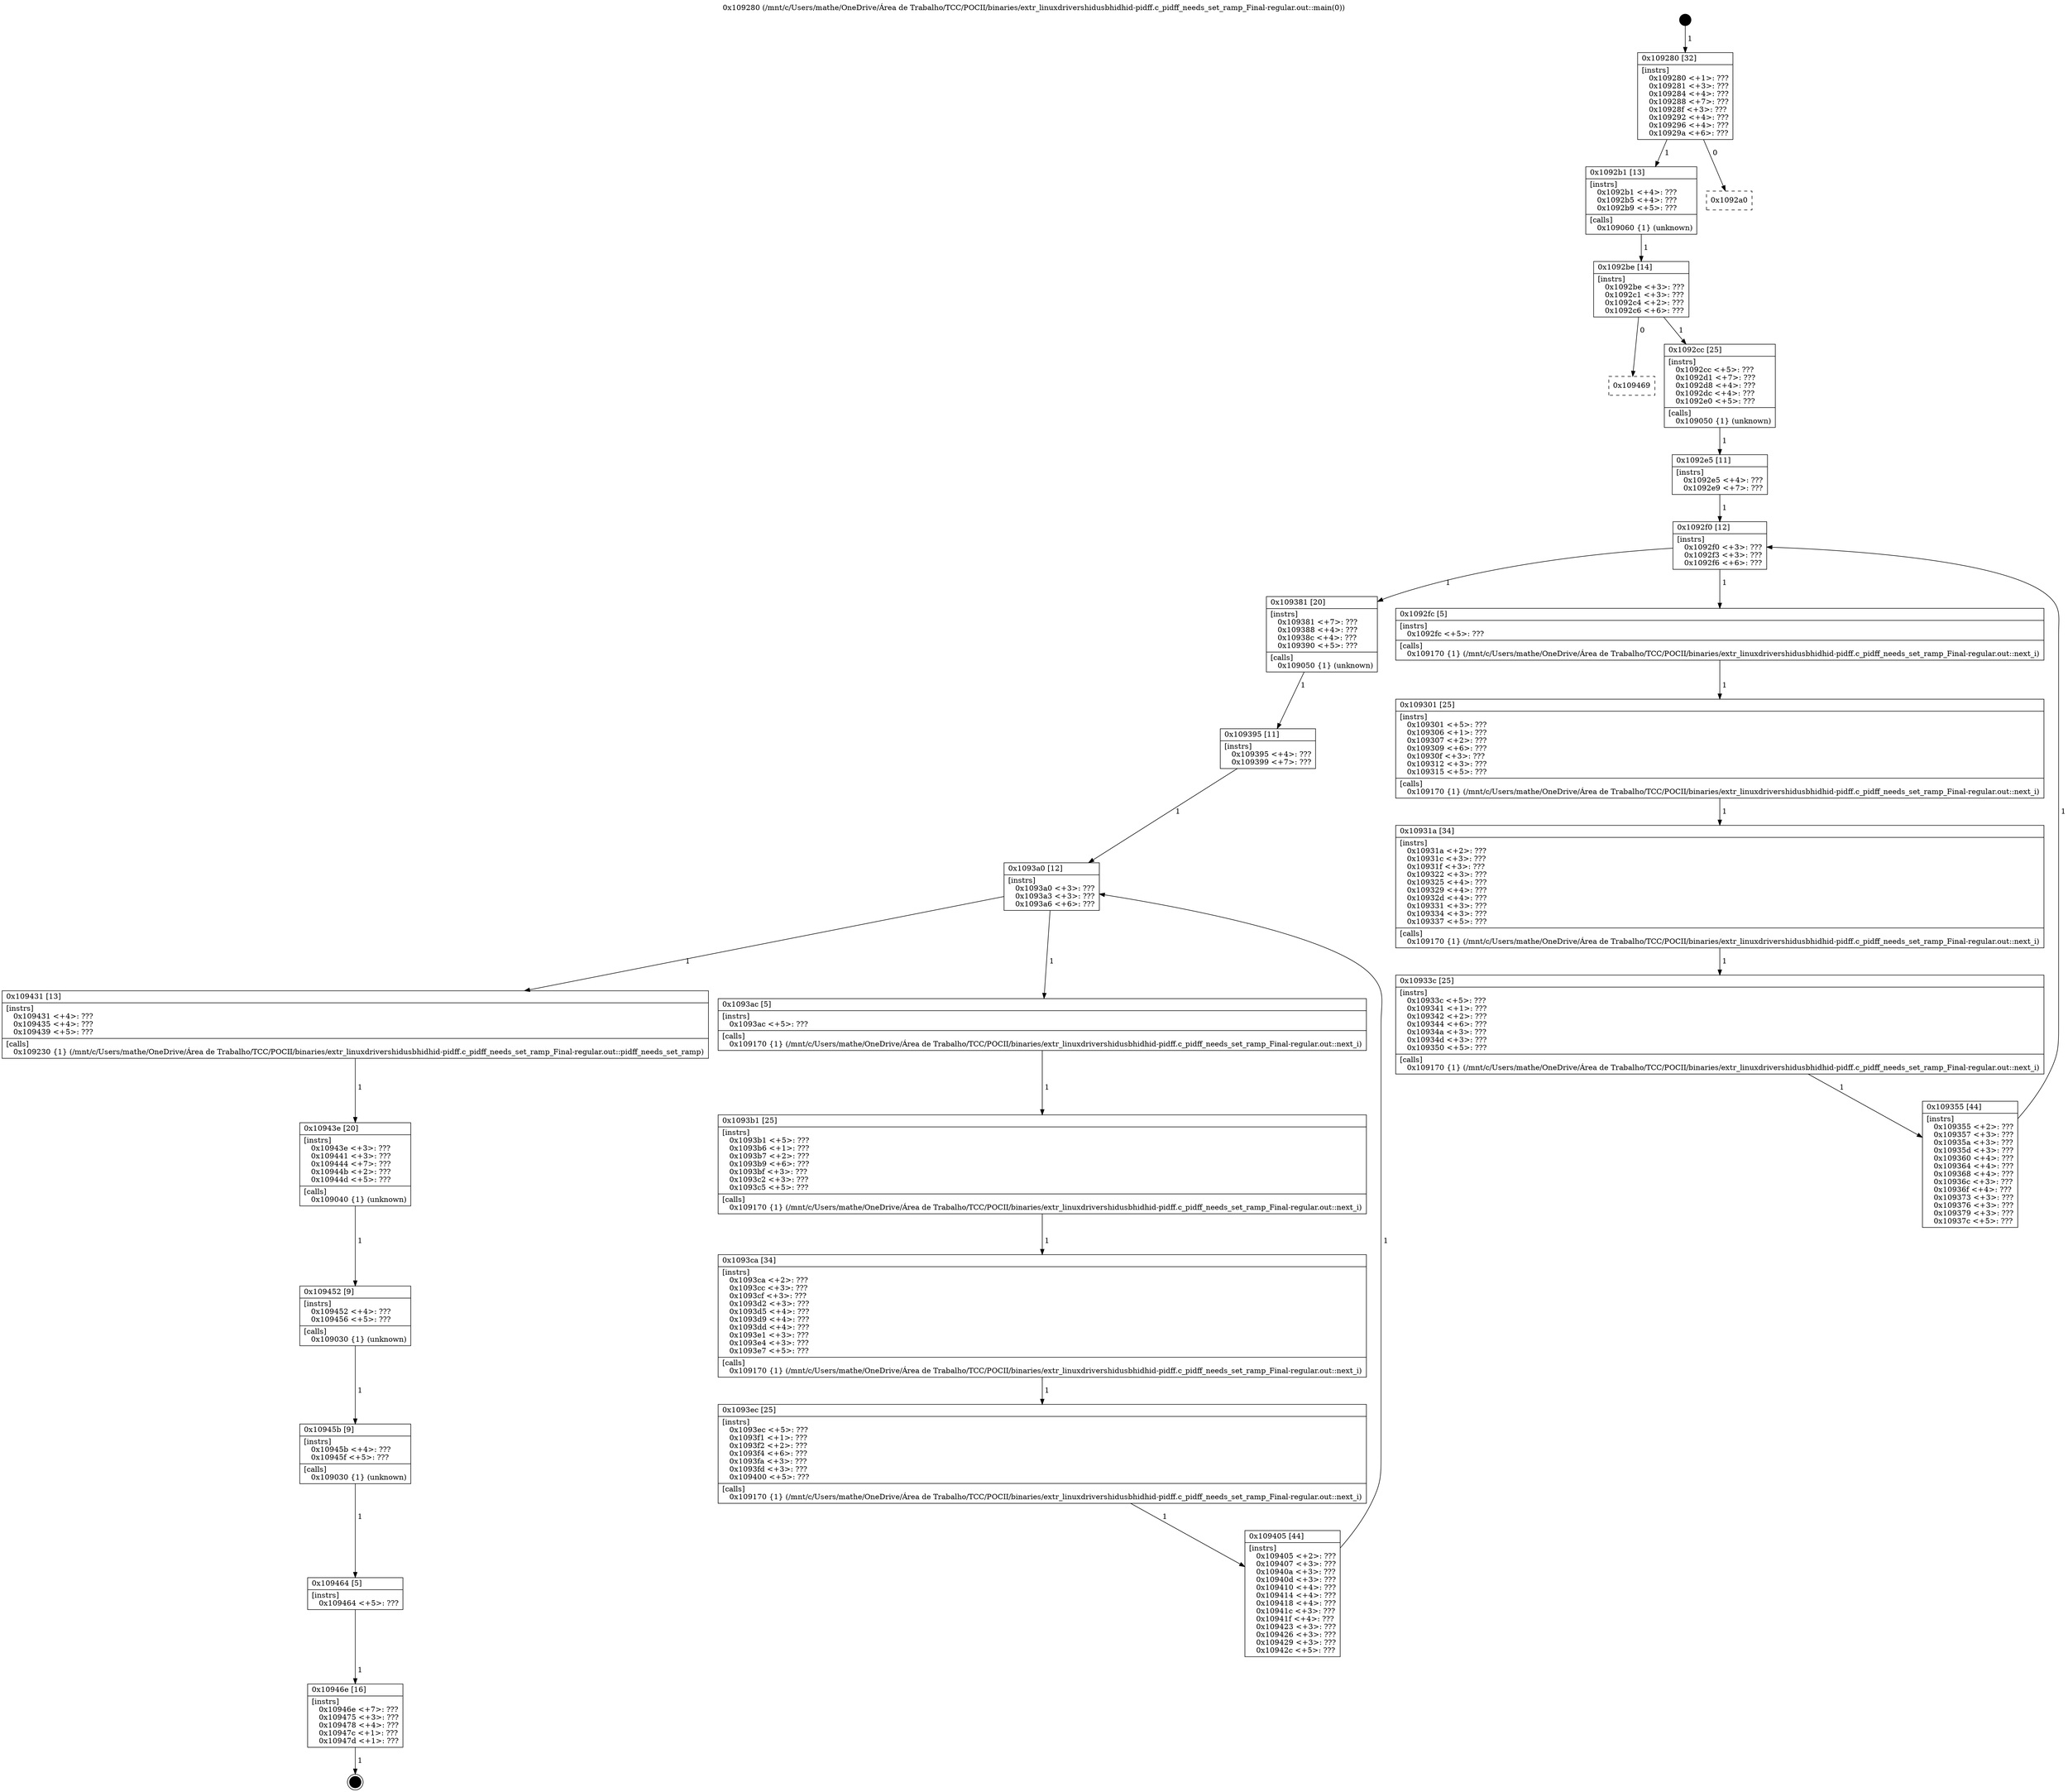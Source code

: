 digraph "0x109280" {
  label = "0x109280 (/mnt/c/Users/mathe/OneDrive/Área de Trabalho/TCC/POCII/binaries/extr_linuxdrivershidusbhidhid-pidff.c_pidff_needs_set_ramp_Final-regular.out::main(0))"
  labelloc = "t"
  node[shape=record]

  Entry [label="",width=0.3,height=0.3,shape=circle,fillcolor=black,style=filled]
  "0x109280" [label="{
     0x109280 [32]\l
     | [instrs]\l
     &nbsp;&nbsp;0x109280 \<+1\>: ???\l
     &nbsp;&nbsp;0x109281 \<+3\>: ???\l
     &nbsp;&nbsp;0x109284 \<+4\>: ???\l
     &nbsp;&nbsp;0x109288 \<+7\>: ???\l
     &nbsp;&nbsp;0x10928f \<+3\>: ???\l
     &nbsp;&nbsp;0x109292 \<+4\>: ???\l
     &nbsp;&nbsp;0x109296 \<+4\>: ???\l
     &nbsp;&nbsp;0x10929a \<+6\>: ???\l
  }"]
  "0x1092b1" [label="{
     0x1092b1 [13]\l
     | [instrs]\l
     &nbsp;&nbsp;0x1092b1 \<+4\>: ???\l
     &nbsp;&nbsp;0x1092b5 \<+4\>: ???\l
     &nbsp;&nbsp;0x1092b9 \<+5\>: ???\l
     | [calls]\l
     &nbsp;&nbsp;0x109060 \{1\} (unknown)\l
  }"]
  "0x1092a0" [label="{
     0x1092a0\l
  }", style=dashed]
  "0x1092be" [label="{
     0x1092be [14]\l
     | [instrs]\l
     &nbsp;&nbsp;0x1092be \<+3\>: ???\l
     &nbsp;&nbsp;0x1092c1 \<+3\>: ???\l
     &nbsp;&nbsp;0x1092c4 \<+2\>: ???\l
     &nbsp;&nbsp;0x1092c6 \<+6\>: ???\l
  }"]
  "0x109469" [label="{
     0x109469\l
  }", style=dashed]
  "0x1092cc" [label="{
     0x1092cc [25]\l
     | [instrs]\l
     &nbsp;&nbsp;0x1092cc \<+5\>: ???\l
     &nbsp;&nbsp;0x1092d1 \<+7\>: ???\l
     &nbsp;&nbsp;0x1092d8 \<+4\>: ???\l
     &nbsp;&nbsp;0x1092dc \<+4\>: ???\l
     &nbsp;&nbsp;0x1092e0 \<+5\>: ???\l
     | [calls]\l
     &nbsp;&nbsp;0x109050 \{1\} (unknown)\l
  }"]
  Exit [label="",width=0.3,height=0.3,shape=circle,fillcolor=black,style=filled,peripheries=2]
  "0x1092f0" [label="{
     0x1092f0 [12]\l
     | [instrs]\l
     &nbsp;&nbsp;0x1092f0 \<+3\>: ???\l
     &nbsp;&nbsp;0x1092f3 \<+3\>: ???\l
     &nbsp;&nbsp;0x1092f6 \<+6\>: ???\l
  }"]
  "0x109381" [label="{
     0x109381 [20]\l
     | [instrs]\l
     &nbsp;&nbsp;0x109381 \<+7\>: ???\l
     &nbsp;&nbsp;0x109388 \<+4\>: ???\l
     &nbsp;&nbsp;0x10938c \<+4\>: ???\l
     &nbsp;&nbsp;0x109390 \<+5\>: ???\l
     | [calls]\l
     &nbsp;&nbsp;0x109050 \{1\} (unknown)\l
  }"]
  "0x1092fc" [label="{
     0x1092fc [5]\l
     | [instrs]\l
     &nbsp;&nbsp;0x1092fc \<+5\>: ???\l
     | [calls]\l
     &nbsp;&nbsp;0x109170 \{1\} (/mnt/c/Users/mathe/OneDrive/Área de Trabalho/TCC/POCII/binaries/extr_linuxdrivershidusbhidhid-pidff.c_pidff_needs_set_ramp_Final-regular.out::next_i)\l
  }"]
  "0x109301" [label="{
     0x109301 [25]\l
     | [instrs]\l
     &nbsp;&nbsp;0x109301 \<+5\>: ???\l
     &nbsp;&nbsp;0x109306 \<+1\>: ???\l
     &nbsp;&nbsp;0x109307 \<+2\>: ???\l
     &nbsp;&nbsp;0x109309 \<+6\>: ???\l
     &nbsp;&nbsp;0x10930f \<+3\>: ???\l
     &nbsp;&nbsp;0x109312 \<+3\>: ???\l
     &nbsp;&nbsp;0x109315 \<+5\>: ???\l
     | [calls]\l
     &nbsp;&nbsp;0x109170 \{1\} (/mnt/c/Users/mathe/OneDrive/Área de Trabalho/TCC/POCII/binaries/extr_linuxdrivershidusbhidhid-pidff.c_pidff_needs_set_ramp_Final-regular.out::next_i)\l
  }"]
  "0x10931a" [label="{
     0x10931a [34]\l
     | [instrs]\l
     &nbsp;&nbsp;0x10931a \<+2\>: ???\l
     &nbsp;&nbsp;0x10931c \<+3\>: ???\l
     &nbsp;&nbsp;0x10931f \<+3\>: ???\l
     &nbsp;&nbsp;0x109322 \<+3\>: ???\l
     &nbsp;&nbsp;0x109325 \<+4\>: ???\l
     &nbsp;&nbsp;0x109329 \<+4\>: ???\l
     &nbsp;&nbsp;0x10932d \<+4\>: ???\l
     &nbsp;&nbsp;0x109331 \<+3\>: ???\l
     &nbsp;&nbsp;0x109334 \<+3\>: ???\l
     &nbsp;&nbsp;0x109337 \<+5\>: ???\l
     | [calls]\l
     &nbsp;&nbsp;0x109170 \{1\} (/mnt/c/Users/mathe/OneDrive/Área de Trabalho/TCC/POCII/binaries/extr_linuxdrivershidusbhidhid-pidff.c_pidff_needs_set_ramp_Final-regular.out::next_i)\l
  }"]
  "0x10933c" [label="{
     0x10933c [25]\l
     | [instrs]\l
     &nbsp;&nbsp;0x10933c \<+5\>: ???\l
     &nbsp;&nbsp;0x109341 \<+1\>: ???\l
     &nbsp;&nbsp;0x109342 \<+2\>: ???\l
     &nbsp;&nbsp;0x109344 \<+6\>: ???\l
     &nbsp;&nbsp;0x10934a \<+3\>: ???\l
     &nbsp;&nbsp;0x10934d \<+3\>: ???\l
     &nbsp;&nbsp;0x109350 \<+5\>: ???\l
     | [calls]\l
     &nbsp;&nbsp;0x109170 \{1\} (/mnt/c/Users/mathe/OneDrive/Área de Trabalho/TCC/POCII/binaries/extr_linuxdrivershidusbhidhid-pidff.c_pidff_needs_set_ramp_Final-regular.out::next_i)\l
  }"]
  "0x109355" [label="{
     0x109355 [44]\l
     | [instrs]\l
     &nbsp;&nbsp;0x109355 \<+2\>: ???\l
     &nbsp;&nbsp;0x109357 \<+3\>: ???\l
     &nbsp;&nbsp;0x10935a \<+3\>: ???\l
     &nbsp;&nbsp;0x10935d \<+3\>: ???\l
     &nbsp;&nbsp;0x109360 \<+4\>: ???\l
     &nbsp;&nbsp;0x109364 \<+4\>: ???\l
     &nbsp;&nbsp;0x109368 \<+4\>: ???\l
     &nbsp;&nbsp;0x10936c \<+3\>: ???\l
     &nbsp;&nbsp;0x10936f \<+4\>: ???\l
     &nbsp;&nbsp;0x109373 \<+3\>: ???\l
     &nbsp;&nbsp;0x109376 \<+3\>: ???\l
     &nbsp;&nbsp;0x109379 \<+3\>: ???\l
     &nbsp;&nbsp;0x10937c \<+5\>: ???\l
  }"]
  "0x1092e5" [label="{
     0x1092e5 [11]\l
     | [instrs]\l
     &nbsp;&nbsp;0x1092e5 \<+4\>: ???\l
     &nbsp;&nbsp;0x1092e9 \<+7\>: ???\l
  }"]
  "0x1093a0" [label="{
     0x1093a0 [12]\l
     | [instrs]\l
     &nbsp;&nbsp;0x1093a0 \<+3\>: ???\l
     &nbsp;&nbsp;0x1093a3 \<+3\>: ???\l
     &nbsp;&nbsp;0x1093a6 \<+6\>: ???\l
  }"]
  "0x109431" [label="{
     0x109431 [13]\l
     | [instrs]\l
     &nbsp;&nbsp;0x109431 \<+4\>: ???\l
     &nbsp;&nbsp;0x109435 \<+4\>: ???\l
     &nbsp;&nbsp;0x109439 \<+5\>: ???\l
     | [calls]\l
     &nbsp;&nbsp;0x109230 \{1\} (/mnt/c/Users/mathe/OneDrive/Área de Trabalho/TCC/POCII/binaries/extr_linuxdrivershidusbhidhid-pidff.c_pidff_needs_set_ramp_Final-regular.out::pidff_needs_set_ramp)\l
  }"]
  "0x1093ac" [label="{
     0x1093ac [5]\l
     | [instrs]\l
     &nbsp;&nbsp;0x1093ac \<+5\>: ???\l
     | [calls]\l
     &nbsp;&nbsp;0x109170 \{1\} (/mnt/c/Users/mathe/OneDrive/Área de Trabalho/TCC/POCII/binaries/extr_linuxdrivershidusbhidhid-pidff.c_pidff_needs_set_ramp_Final-regular.out::next_i)\l
  }"]
  "0x1093b1" [label="{
     0x1093b1 [25]\l
     | [instrs]\l
     &nbsp;&nbsp;0x1093b1 \<+5\>: ???\l
     &nbsp;&nbsp;0x1093b6 \<+1\>: ???\l
     &nbsp;&nbsp;0x1093b7 \<+2\>: ???\l
     &nbsp;&nbsp;0x1093b9 \<+6\>: ???\l
     &nbsp;&nbsp;0x1093bf \<+3\>: ???\l
     &nbsp;&nbsp;0x1093c2 \<+3\>: ???\l
     &nbsp;&nbsp;0x1093c5 \<+5\>: ???\l
     | [calls]\l
     &nbsp;&nbsp;0x109170 \{1\} (/mnt/c/Users/mathe/OneDrive/Área de Trabalho/TCC/POCII/binaries/extr_linuxdrivershidusbhidhid-pidff.c_pidff_needs_set_ramp_Final-regular.out::next_i)\l
  }"]
  "0x1093ca" [label="{
     0x1093ca [34]\l
     | [instrs]\l
     &nbsp;&nbsp;0x1093ca \<+2\>: ???\l
     &nbsp;&nbsp;0x1093cc \<+3\>: ???\l
     &nbsp;&nbsp;0x1093cf \<+3\>: ???\l
     &nbsp;&nbsp;0x1093d2 \<+3\>: ???\l
     &nbsp;&nbsp;0x1093d5 \<+4\>: ???\l
     &nbsp;&nbsp;0x1093d9 \<+4\>: ???\l
     &nbsp;&nbsp;0x1093dd \<+4\>: ???\l
     &nbsp;&nbsp;0x1093e1 \<+3\>: ???\l
     &nbsp;&nbsp;0x1093e4 \<+3\>: ???\l
     &nbsp;&nbsp;0x1093e7 \<+5\>: ???\l
     | [calls]\l
     &nbsp;&nbsp;0x109170 \{1\} (/mnt/c/Users/mathe/OneDrive/Área de Trabalho/TCC/POCII/binaries/extr_linuxdrivershidusbhidhid-pidff.c_pidff_needs_set_ramp_Final-regular.out::next_i)\l
  }"]
  "0x1093ec" [label="{
     0x1093ec [25]\l
     | [instrs]\l
     &nbsp;&nbsp;0x1093ec \<+5\>: ???\l
     &nbsp;&nbsp;0x1093f1 \<+1\>: ???\l
     &nbsp;&nbsp;0x1093f2 \<+2\>: ???\l
     &nbsp;&nbsp;0x1093f4 \<+6\>: ???\l
     &nbsp;&nbsp;0x1093fa \<+3\>: ???\l
     &nbsp;&nbsp;0x1093fd \<+3\>: ???\l
     &nbsp;&nbsp;0x109400 \<+5\>: ???\l
     | [calls]\l
     &nbsp;&nbsp;0x109170 \{1\} (/mnt/c/Users/mathe/OneDrive/Área de Trabalho/TCC/POCII/binaries/extr_linuxdrivershidusbhidhid-pidff.c_pidff_needs_set_ramp_Final-regular.out::next_i)\l
  }"]
  "0x109405" [label="{
     0x109405 [44]\l
     | [instrs]\l
     &nbsp;&nbsp;0x109405 \<+2\>: ???\l
     &nbsp;&nbsp;0x109407 \<+3\>: ???\l
     &nbsp;&nbsp;0x10940a \<+3\>: ???\l
     &nbsp;&nbsp;0x10940d \<+3\>: ???\l
     &nbsp;&nbsp;0x109410 \<+4\>: ???\l
     &nbsp;&nbsp;0x109414 \<+4\>: ???\l
     &nbsp;&nbsp;0x109418 \<+4\>: ???\l
     &nbsp;&nbsp;0x10941c \<+3\>: ???\l
     &nbsp;&nbsp;0x10941f \<+4\>: ???\l
     &nbsp;&nbsp;0x109423 \<+3\>: ???\l
     &nbsp;&nbsp;0x109426 \<+3\>: ???\l
     &nbsp;&nbsp;0x109429 \<+3\>: ???\l
     &nbsp;&nbsp;0x10942c \<+5\>: ???\l
  }"]
  "0x109395" [label="{
     0x109395 [11]\l
     | [instrs]\l
     &nbsp;&nbsp;0x109395 \<+4\>: ???\l
     &nbsp;&nbsp;0x109399 \<+7\>: ???\l
  }"]
  "0x10943e" [label="{
     0x10943e [20]\l
     | [instrs]\l
     &nbsp;&nbsp;0x10943e \<+3\>: ???\l
     &nbsp;&nbsp;0x109441 \<+3\>: ???\l
     &nbsp;&nbsp;0x109444 \<+7\>: ???\l
     &nbsp;&nbsp;0x10944b \<+2\>: ???\l
     &nbsp;&nbsp;0x10944d \<+5\>: ???\l
     | [calls]\l
     &nbsp;&nbsp;0x109040 \{1\} (unknown)\l
  }"]
  "0x109452" [label="{
     0x109452 [9]\l
     | [instrs]\l
     &nbsp;&nbsp;0x109452 \<+4\>: ???\l
     &nbsp;&nbsp;0x109456 \<+5\>: ???\l
     | [calls]\l
     &nbsp;&nbsp;0x109030 \{1\} (unknown)\l
  }"]
  "0x10945b" [label="{
     0x10945b [9]\l
     | [instrs]\l
     &nbsp;&nbsp;0x10945b \<+4\>: ???\l
     &nbsp;&nbsp;0x10945f \<+5\>: ???\l
     | [calls]\l
     &nbsp;&nbsp;0x109030 \{1\} (unknown)\l
  }"]
  "0x109464" [label="{
     0x109464 [5]\l
     | [instrs]\l
     &nbsp;&nbsp;0x109464 \<+5\>: ???\l
  }"]
  "0x10946e" [label="{
     0x10946e [16]\l
     | [instrs]\l
     &nbsp;&nbsp;0x10946e \<+7\>: ???\l
     &nbsp;&nbsp;0x109475 \<+3\>: ???\l
     &nbsp;&nbsp;0x109478 \<+4\>: ???\l
     &nbsp;&nbsp;0x10947c \<+1\>: ???\l
     &nbsp;&nbsp;0x10947d \<+1\>: ???\l
  }"]
  Entry -> "0x109280" [label=" 1"]
  "0x109280" -> "0x1092b1" [label=" 1"]
  "0x109280" -> "0x1092a0" [label=" 0"]
  "0x1092b1" -> "0x1092be" [label=" 1"]
  "0x1092be" -> "0x109469" [label=" 0"]
  "0x1092be" -> "0x1092cc" [label=" 1"]
  "0x10946e" -> Exit [label=" 1"]
  "0x1092cc" -> "0x1092e5" [label=" 1"]
  "0x1092f0" -> "0x109381" [label=" 1"]
  "0x1092f0" -> "0x1092fc" [label=" 1"]
  "0x1092fc" -> "0x109301" [label=" 1"]
  "0x109301" -> "0x10931a" [label=" 1"]
  "0x10931a" -> "0x10933c" [label=" 1"]
  "0x10933c" -> "0x109355" [label=" 1"]
  "0x1092e5" -> "0x1092f0" [label=" 1"]
  "0x109355" -> "0x1092f0" [label=" 1"]
  "0x109381" -> "0x109395" [label=" 1"]
  "0x1093a0" -> "0x109431" [label=" 1"]
  "0x1093a0" -> "0x1093ac" [label=" 1"]
  "0x1093ac" -> "0x1093b1" [label=" 1"]
  "0x1093b1" -> "0x1093ca" [label=" 1"]
  "0x1093ca" -> "0x1093ec" [label=" 1"]
  "0x1093ec" -> "0x109405" [label=" 1"]
  "0x109395" -> "0x1093a0" [label=" 1"]
  "0x109405" -> "0x1093a0" [label=" 1"]
  "0x109431" -> "0x10943e" [label=" 1"]
  "0x10943e" -> "0x109452" [label=" 1"]
  "0x109452" -> "0x10945b" [label=" 1"]
  "0x10945b" -> "0x109464" [label=" 1"]
  "0x109464" -> "0x10946e" [label=" 1"]
}
